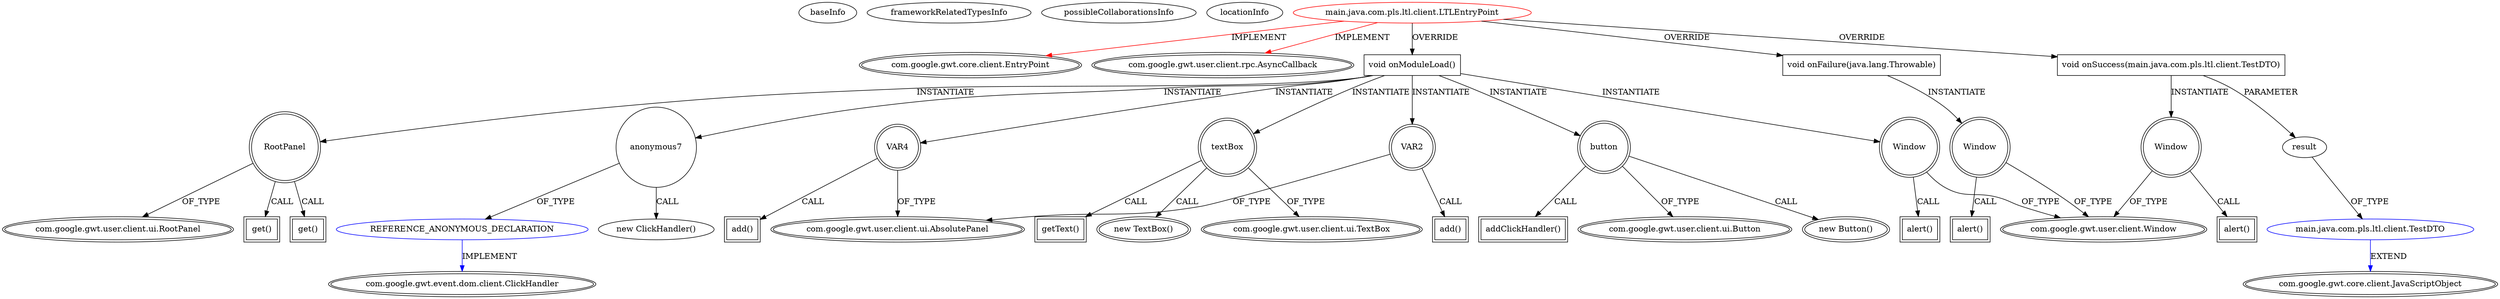 digraph {
baseInfo[graphId=760,category="extension_graph",isAnonymous=false,possibleRelation=true]
frameworkRelatedTypesInfo[0="com.google.gwt.core.client.EntryPoint",1="com.google.gwt.user.client.rpc.AsyncCallback"]
possibleCollaborationsInfo[0="760~OVERRIDING_METHOD_DECLARATION-PARAMETER_DECLARATION-~com.google.gwt.core.client.EntryPoint com.google.gwt.user.client.rpc.AsyncCallback ~com.google.gwt.core.client.JavaScriptObject ~false~false",1="760~OVERRIDING_METHOD_DECLARATION-INSTANTIATION-~com.google.gwt.core.client.EntryPoint com.google.gwt.user.client.rpc.AsyncCallback ~com.google.gwt.event.dom.client.ClickHandler ~false~true"]
locationInfo[projectName="asobazol-pls",filePath="/asobazol-pls/pls-master/ltl-ui/src/main/java/com/pls/ltl/client/LTLEntryPoint.java",contextSignature="LTLEntryPoint",graphId="760"]
0[label="main.java.com.pls.ltl.client.LTLEntryPoint",vertexType="ROOT_CLIENT_CLASS_DECLARATION",isFrameworkType=false,color=red]
1[label="com.google.gwt.core.client.EntryPoint",vertexType="FRAMEWORK_INTERFACE_TYPE",isFrameworkType=true,peripheries=2]
2[label="com.google.gwt.user.client.rpc.AsyncCallback",vertexType="FRAMEWORK_INTERFACE_TYPE",isFrameworkType=true,peripheries=2]
3[label="void onModuleLoad()",vertexType="OVERRIDING_METHOD_DECLARATION",isFrameworkType=false,shape=box]
5[label="textBox",vertexType="VARIABLE_EXPRESION",isFrameworkType=true,peripheries=2,shape=circle]
6[label="com.google.gwt.user.client.ui.TextBox",vertexType="FRAMEWORK_CLASS_TYPE",isFrameworkType=true,peripheries=2]
4[label="new TextBox()",vertexType="CONSTRUCTOR_CALL",isFrameworkType=true,peripheries=2]
8[label="button",vertexType="VARIABLE_EXPRESION",isFrameworkType=true,peripheries=2,shape=circle]
9[label="com.google.gwt.user.client.ui.Button",vertexType="FRAMEWORK_CLASS_TYPE",isFrameworkType=true,peripheries=2]
7[label="new Button()",vertexType="CONSTRUCTOR_CALL",isFrameworkType=true,peripheries=2]
10[label="VAR2",vertexType="VARIABLE_EXPRESION",isFrameworkType=true,peripheries=2,shape=circle]
12[label="com.google.gwt.user.client.ui.AbsolutePanel",vertexType="FRAMEWORK_CLASS_TYPE",isFrameworkType=true,peripheries=2]
11[label="add()",vertexType="INSIDE_CALL",isFrameworkType=true,peripheries=2,shape=box]
13[label="RootPanel",vertexType="VARIABLE_EXPRESION",isFrameworkType=true,peripheries=2,shape=circle]
15[label="com.google.gwt.user.client.ui.RootPanel",vertexType="FRAMEWORK_CLASS_TYPE",isFrameworkType=true,peripheries=2]
14[label="get()",vertexType="INSIDE_CALL",isFrameworkType=true,peripheries=2,shape=box]
16[label="VAR4",vertexType="VARIABLE_EXPRESION",isFrameworkType=true,peripheries=2,shape=circle]
17[label="add()",vertexType="INSIDE_CALL",isFrameworkType=true,peripheries=2,shape=box]
20[label="get()",vertexType="INSIDE_CALL",isFrameworkType=true,peripheries=2,shape=box]
22[label="addClickHandler()",vertexType="INSIDE_CALL",isFrameworkType=true,peripheries=2,shape=box]
24[label="anonymous7",vertexType="VARIABLE_EXPRESION",isFrameworkType=false,shape=circle]
25[label="REFERENCE_ANONYMOUS_DECLARATION",vertexType="REFERENCE_ANONYMOUS_DECLARATION",isFrameworkType=false,color=blue]
26[label="com.google.gwt.event.dom.client.ClickHandler",vertexType="FRAMEWORK_INTERFACE_TYPE",isFrameworkType=true,peripheries=2]
23[label="new ClickHandler()",vertexType="CONSTRUCTOR_CALL",isFrameworkType=false]
28[label="getText()",vertexType="INSIDE_CALL",isFrameworkType=true,peripheries=2,shape=box]
29[label="Window",vertexType="VARIABLE_EXPRESION",isFrameworkType=true,peripheries=2,shape=circle]
31[label="com.google.gwt.user.client.Window",vertexType="FRAMEWORK_CLASS_TYPE",isFrameworkType=true,peripheries=2]
30[label="alert()",vertexType="INSIDE_CALL",isFrameworkType=true,peripheries=2,shape=box]
32[label="void onFailure(java.lang.Throwable)",vertexType="OVERRIDING_METHOD_DECLARATION",isFrameworkType=false,shape=box]
33[label="Window",vertexType="VARIABLE_EXPRESION",isFrameworkType=true,peripheries=2,shape=circle]
34[label="alert()",vertexType="INSIDE_CALL",isFrameworkType=true,peripheries=2,shape=box]
36[label="void onSuccess(main.java.com.pls.ltl.client.TestDTO)",vertexType="OVERRIDING_METHOD_DECLARATION",isFrameworkType=false,shape=box]
37[label="result",vertexType="PARAMETER_DECLARATION",isFrameworkType=false]
38[label="main.java.com.pls.ltl.client.TestDTO",vertexType="REFERENCE_CLIENT_CLASS_DECLARATION",isFrameworkType=false,color=blue]
39[label="com.google.gwt.core.client.JavaScriptObject",vertexType="FRAMEWORK_CLASS_TYPE",isFrameworkType=true,peripheries=2]
40[label="Window",vertexType="VARIABLE_EXPRESION",isFrameworkType=true,peripheries=2,shape=circle]
41[label="alert()",vertexType="INSIDE_CALL",isFrameworkType=true,peripheries=2,shape=box]
0->1[label="IMPLEMENT",color=red]
0->2[label="IMPLEMENT",color=red]
0->3[label="OVERRIDE"]
3->5[label="INSTANTIATE"]
5->6[label="OF_TYPE"]
5->4[label="CALL"]
3->8[label="INSTANTIATE"]
8->9[label="OF_TYPE"]
8->7[label="CALL"]
3->10[label="INSTANTIATE"]
10->12[label="OF_TYPE"]
10->11[label="CALL"]
3->13[label="INSTANTIATE"]
13->15[label="OF_TYPE"]
13->14[label="CALL"]
3->16[label="INSTANTIATE"]
16->12[label="OF_TYPE"]
16->17[label="CALL"]
13->20[label="CALL"]
8->22[label="CALL"]
3->24[label="INSTANTIATE"]
25->26[label="IMPLEMENT",color=blue]
24->25[label="OF_TYPE"]
24->23[label="CALL"]
5->28[label="CALL"]
3->29[label="INSTANTIATE"]
29->31[label="OF_TYPE"]
29->30[label="CALL"]
0->32[label="OVERRIDE"]
32->33[label="INSTANTIATE"]
33->31[label="OF_TYPE"]
33->34[label="CALL"]
0->36[label="OVERRIDE"]
38->39[label="EXTEND",color=blue]
37->38[label="OF_TYPE"]
36->37[label="PARAMETER"]
36->40[label="INSTANTIATE"]
40->31[label="OF_TYPE"]
40->41[label="CALL"]
}
